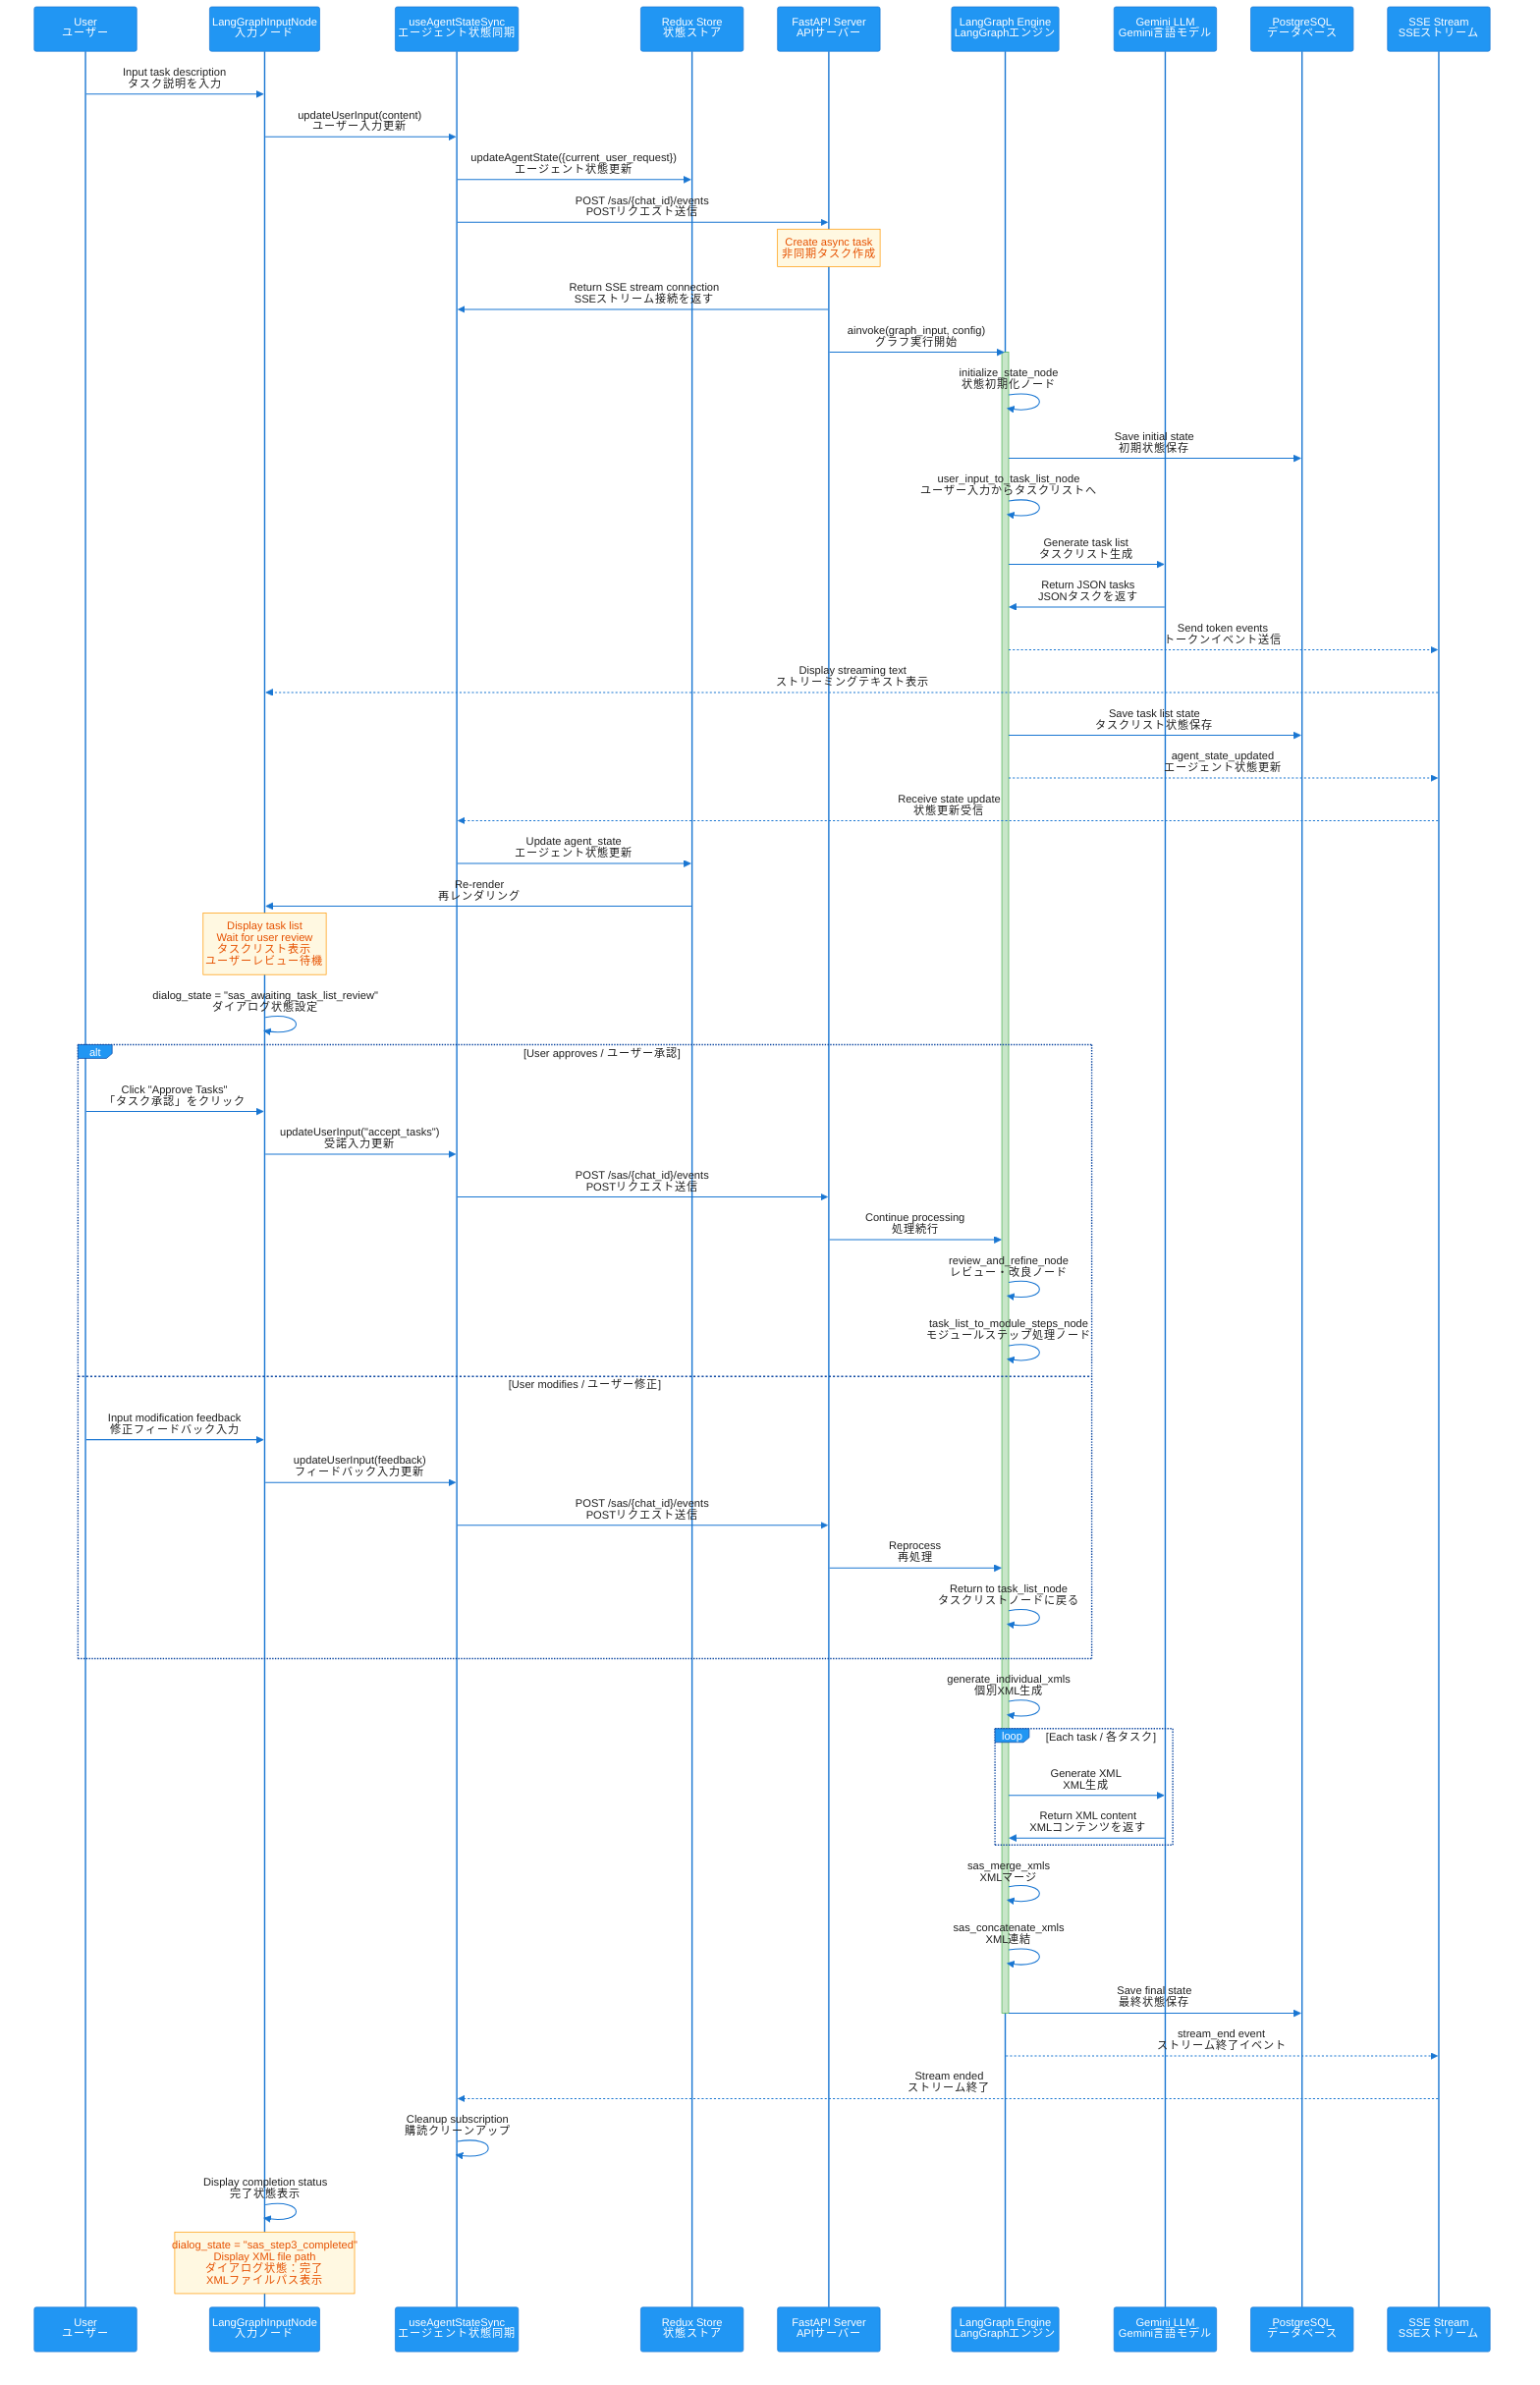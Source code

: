 sequenceDiagram
    %% 🎨 UNIFIED STYLE VERSION / 統一スタイル版
    %% SAS LangGraph Frontend-Backend Sequence Interaction Diagram
    %% SAS LangGraph フロントエンド・バックエンド シーケンス相互作用図
    %% File: sas_sequence_interaction_en_jp.mermaid
    
    %%{init: {
        'theme': 'base',
        'themeVariables': {
            'primaryColor': '#2196F3',
            'primaryTextColor': '#FFFFFF',
            'primaryBorderColor': '#1976D2',
            'lineColor': '#424242',
            'sectionBkgColor': '#F5F5F5',
            'altSectionBkgColor': '#E3F2FD',
            'background': '#FFFFFF',
            'secondaryTextColor': '#212121',
            'tertiaryTextColor': '#FFFFFF',
            'sequenceNumberColor': '#FFFFFF',
            'signalColor': '#1976D2',
            'signalTextColor': '#212121',
            'labelBoxBkgColor': '#2196F3',
            'labelBoxBorderColor': '#0D47A1',
            'labelTextColor': '#FFFFFF',
            'loopTextColor': '#212121',
            'noteBorderColor': '#FF9800',
            'noteBkgColor': '#FFF8E1',
            'noteTextColor': '#E65100',
            'activationBorderColor': '#4CAF50',
            'activationBkgColor': '#C8E6C9'
        }
    }}%%
    
    participant User as User<br/>ユーザー
    participant UI as LangGraphInputNode<br/>入力ノード
    participant Hook as useAgentStateSync<br/>エージェント状態同期
    participant Redux as Redux Store<br/>状態ストア
    participant API as FastAPI Server<br/>APIサーバー
    participant LG as LangGraph Engine<br/>LangGraphエンジン
    participant LLM as Gemini LLM<br/>Gemini言語モデル
    participant DB as PostgreSQL<br/>データベース
    participant SSE as SSE Stream<br/>SSEストリーム
    
    %% User Input Processing Flow / ユーザー入力処理フロー
    User->>UI: Input task description<br/>タスク説明を入力
    UI->>Hook: updateUserInput(content)<br/>ユーザー入力更新
    Hook->>Redux: updateAgentState({current_user_request})<br/>エージェント状態更新
    Hook->>API: POST /sas/{chat_id}/events<br/>POSTリクエスト送信
    Note over API: Create async task<br/>非同期タスク作成
    API->>Hook: Return SSE stream connection<br/>SSEストリーム接続を返す
    
    %% LangGraph Processing Flow / LangGraph処理フロー
    API->>LG: ainvoke(graph_input, config)<br/>グラフ実行開始
    activate LG
    
    LG->>LG: initialize_state_node<br/>状態初期化ノード
    LG->>DB: Save initial state<br/>初期状態保存
    
    LG->>LG: user_input_to_task_list_node<br/>ユーザー入力からタスクリストへ
    LG->>LLM: Generate task list<br/>タスクリスト生成
    LLM->>LG: Return JSON tasks<br/>JSONタスクを返す
    
    %% SSE Event Stream / SSEイベントストリーム
    LG-->>SSE: Send token events<br/>トークンイベント送信
    SSE-->>UI: Display streaming text<br/>ストリーミングテキスト表示
    
    LG->>DB: Save task list state<br/>タスクリスト状態保存
    LG-->>SSE: agent_state_updated<br/>エージェント状態更新
    SSE-->>Hook: Receive state update<br/>状態更新受信
    Hook->>Redux: Update agent_state<br/>エージェント状態更新
    Redux->>UI: Re-render<br/>再レンダリング
    
    %% User Review Process / ユーザーレビュープロセス
    Note over UI: Display task list<br/>Wait for user review<br/>タスクリスト表示<br/>ユーザーレビュー待機
    UI->>UI: dialog_state = "sas_awaiting_task_list_review"<br/>ダイアログ状態設定
    
    alt User approves / ユーザー承認
        User->>UI: Click "Approve Tasks"<br/>「タスク承認」をクリック
        UI->>Hook: updateUserInput("accept_tasks")<br/>受諾入力更新
        Hook->>API: POST /sas/{chat_id}/events<br/>POSTリクエスト送信
        API->>LG: Continue processing<br/>処理続行
        LG->>LG: review_and_refine_node<br/>レビュー・改良ノード
        LG->>LG: task_list_to_module_steps_node<br/>モジュールステップ処理ノード
    else User modifies / ユーザー修正
        User->>UI: Input modification feedback<br/>修正フィードバック入力
        UI->>Hook: updateUserInput(feedback)<br/>フィードバック入力更新
        Hook->>API: POST /sas/{chat_id}/events<br/>POSTリクエスト送信
        API->>LG: Reprocess<br/>再処理
        LG->>LG: Return to task_list_node<br/>タスクリストノードに戻る
    end
    
    %% XML Generation Flow / XML生成フロー
    LG->>LG: generate_individual_xmls<br/>個別XML生成
    loop Each task / 各タスク
        LG->>LLM: Generate XML<br/>XML生成
        LLM->>LG: Return XML content<br/>XMLコンテンツを返す
    end
    
    LG->>LG: sas_merge_xmls<br/>XMLマージ
    LG->>LG: sas_concatenate_xmls<br/>XML連結
    LG->>DB: Save final state<br/>最終状態保存
    
    deactivate LG
    
    %% Completion Notification / 完了通知
    LG-->>SSE: stream_end event<br/>ストリーム終了イベント
    SSE-->>Hook: Stream ended<br/>ストリーム終了
    Hook->>Hook: Cleanup subscription<br/>購読クリーンアップ
    UI->>UI: Display completion status<br/>完了状態表示
    
    Note over UI: dialog_state = "sas_step3_completed"<br/>Display XML file path<br/>ダイアログ状態：完了<br/>XMLファイルパス表示
